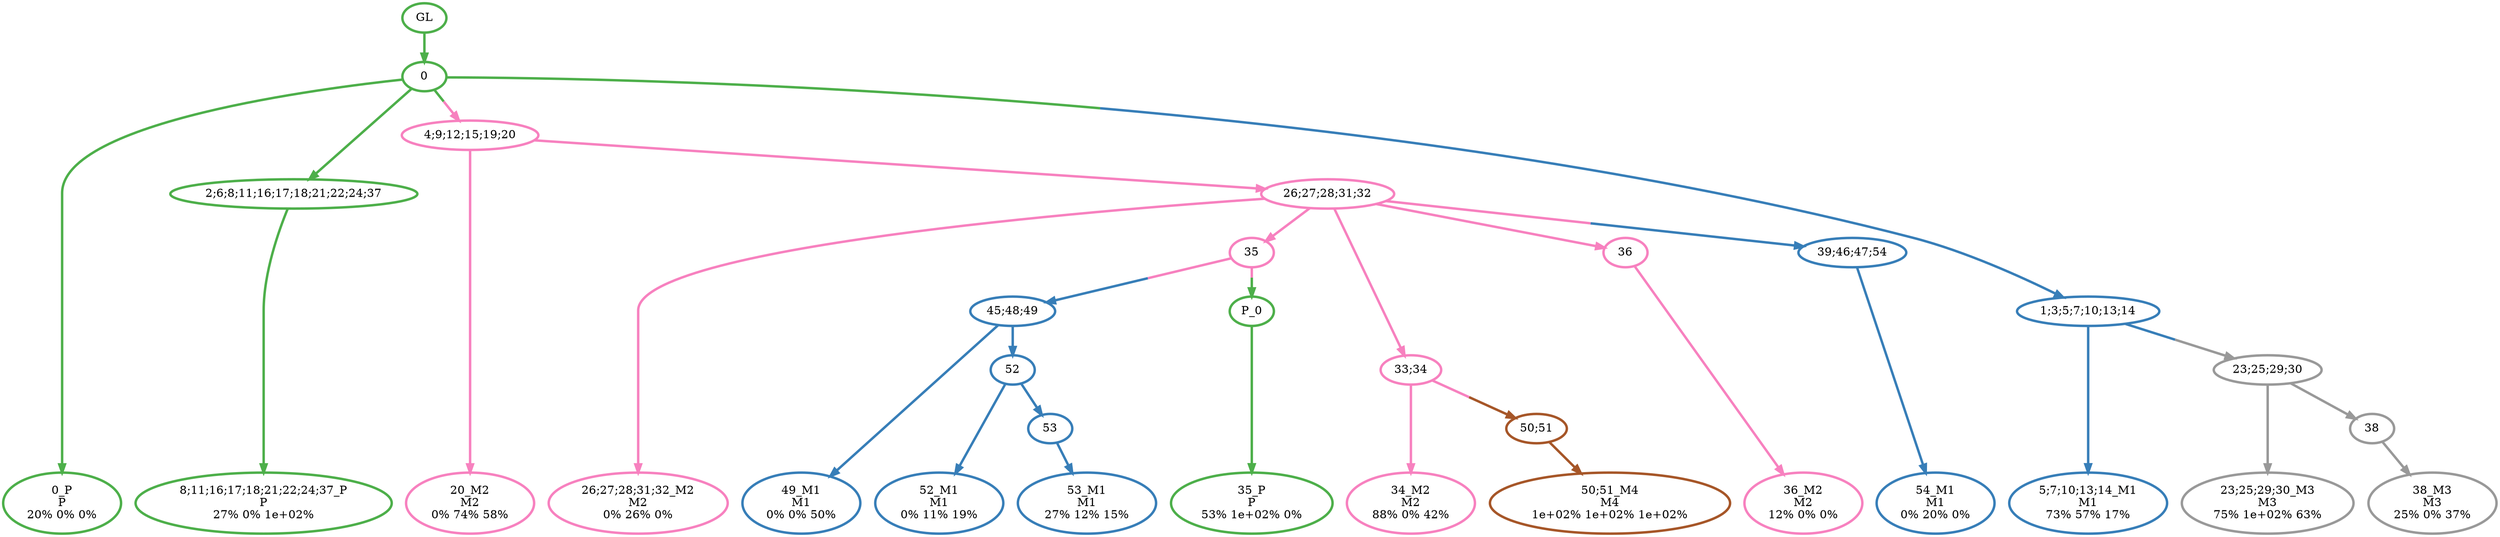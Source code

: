 digraph T {
	{
		rank=same
		29 [penwidth=3,colorscheme=set19,color=3,label="0_P\nP\n20% 0% 0%"]
		27 [penwidth=3,colorscheme=set19,color=3,label="8;11;16;17;18;21;22;24;37_P\nP\n27% 0% 1e+02%"]
		24 [penwidth=3,colorscheme=set19,color=3,label="35_P\nP\n53% 1e+02% 0%"]
		23 [penwidth=3,colorscheme=set19,color=2,label="5;7;10;13;14_M1\nM1\n73% 57% 17%"]
		22 [penwidth=3,colorscheme=set19,color=2,label="49_M1\nM1\n0% 0% 50%"]
		20 [penwidth=3,colorscheme=set19,color=2,label="52_M1\nM1\n0% 11% 19%"]
		18 [penwidth=3,colorscheme=set19,color=2,label="53_M1\nM1\n27% 12% 15%"]
		17 [penwidth=3,colorscheme=set19,color=2,label="54_M1\nM1\n0% 20% 0%"]
		16 [penwidth=3,colorscheme=set19,color=8,label="20_M2\nM2\n0% 74% 58%"]
		15 [penwidth=3,colorscheme=set19,color=8,label="26;27;28;31;32_M2\nM2\n0% 26% 0%"]
		13 [penwidth=3,colorscheme=set19,color=8,label="34_M2\nM2\n88% 0% 42%"]
		11 [penwidth=3,colorscheme=set19,color=8,label="36_M2\nM2\n12% 0% 0%"]
		10 [penwidth=3,colorscheme=set19,color=9,label="23;25;29;30_M3\nM3\n75% 1e+02% 63%"]
		8 [penwidth=3,colorscheme=set19,color=9,label="38_M3\nM3\n25% 0% 37%"]
		7 [penwidth=3,colorscheme=set19,color=7,label="50;51_M4\nM4\n1e+02% 1e+02% 1e+02%"]
	}
	31 [penwidth=3,colorscheme=set19,color=3,label="GL"]
	30 [penwidth=3,colorscheme=set19,color=3,label="0"]
	28 [penwidth=3,colorscheme=set19,color=3,label="2;6;8;11;16;17;18;21;22;24;37"]
	26 [penwidth=3,colorscheme=set19,color=8,label="26;27;28;31;32"]
	25 [penwidth=3,colorscheme=set19,color=8,label="35"]
	21 [penwidth=3,colorscheme=set19,color=2,label="52"]
	19 [penwidth=3,colorscheme=set19,color=2,label="53"]
	14 [penwidth=3,colorscheme=set19,color=8,label="33;34"]
	12 [penwidth=3,colorscheme=set19,color=8,label="36"]
	9 [penwidth=3,colorscheme=set19,color=9,label="38"]
	6 [penwidth=3,colorscheme=set19,color=2,label="39;46;47;54"]
	5 [penwidth=3,colorscheme=set19,color=7,label="50;51"]
	4 [penwidth=3,colorscheme=set19,color=2,label="45;48;49"]
	3 [penwidth=3,colorscheme=set19,color=3,label="P_0"]
	2 [penwidth=3,colorscheme=set19,color=9,label="23;25;29;30"]
	1 [penwidth=3,colorscheme=set19,color=8,label="4;9;12;15;19;20"]
	0 [penwidth=3,colorscheme=set19,color=2,label="1;3;5;7;10;13;14"]
	31 -> 30 [penwidth=3,colorscheme=set19,color=3]
	30 -> 29 [penwidth=3,colorscheme=set19,color=3]
	30 -> 28 [penwidth=3,colorscheme=set19,color=3]
	30 -> 0 [penwidth=3,colorscheme=set19,color="3;0.5:2"]
	30 -> 1 [penwidth=3,colorscheme=set19,color="3;0.5:8"]
	28 -> 27 [penwidth=3,colorscheme=set19,color=3]
	26 -> 25 [penwidth=3,colorscheme=set19,color=8]
	26 -> 15 [penwidth=3,colorscheme=set19,color=8]
	26 -> 12 [penwidth=3,colorscheme=set19,color=8]
	26 -> 14 [penwidth=3,colorscheme=set19,color=8]
	26 -> 6 [penwidth=3,colorscheme=set19,color="8;0.5:2"]
	25 -> 3 [penwidth=3,colorscheme=set19,color="8;0.5:3"]
	25 -> 4 [penwidth=3,colorscheme=set19,color="8;0.5:2"]
	21 -> 20 [penwidth=3,colorscheme=set19,color=2]
	21 -> 19 [penwidth=3,colorscheme=set19,color=2]
	19 -> 18 [penwidth=3,colorscheme=set19,color=2]
	14 -> 13 [penwidth=3,colorscheme=set19,color=8]
	14 -> 5 [penwidth=3,colorscheme=set19,color="8;0.5:7"]
	12 -> 11 [penwidth=3,colorscheme=set19,color=8]
	9 -> 8 [penwidth=3,colorscheme=set19,color=9]
	6 -> 17 [penwidth=3,colorscheme=set19,color=2]
	5 -> 7 [penwidth=3,colorscheme=set19,color=7]
	4 -> 22 [penwidth=3,colorscheme=set19,color=2]
	4 -> 21 [penwidth=3,colorscheme=set19,color=2]
	3 -> 24 [penwidth=3,colorscheme=set19,color=3]
	2 -> 10 [penwidth=3,colorscheme=set19,color=9]
	2 -> 9 [penwidth=3,colorscheme=set19,color=9]
	1 -> 26 [penwidth=3,colorscheme=set19,color=8]
	1 -> 16 [penwidth=3,colorscheme=set19,color=8]
	0 -> 23 [penwidth=3,colorscheme=set19,color=2]
	0 -> 2 [penwidth=3,colorscheme=set19,color="2;0.5:9"]
}
